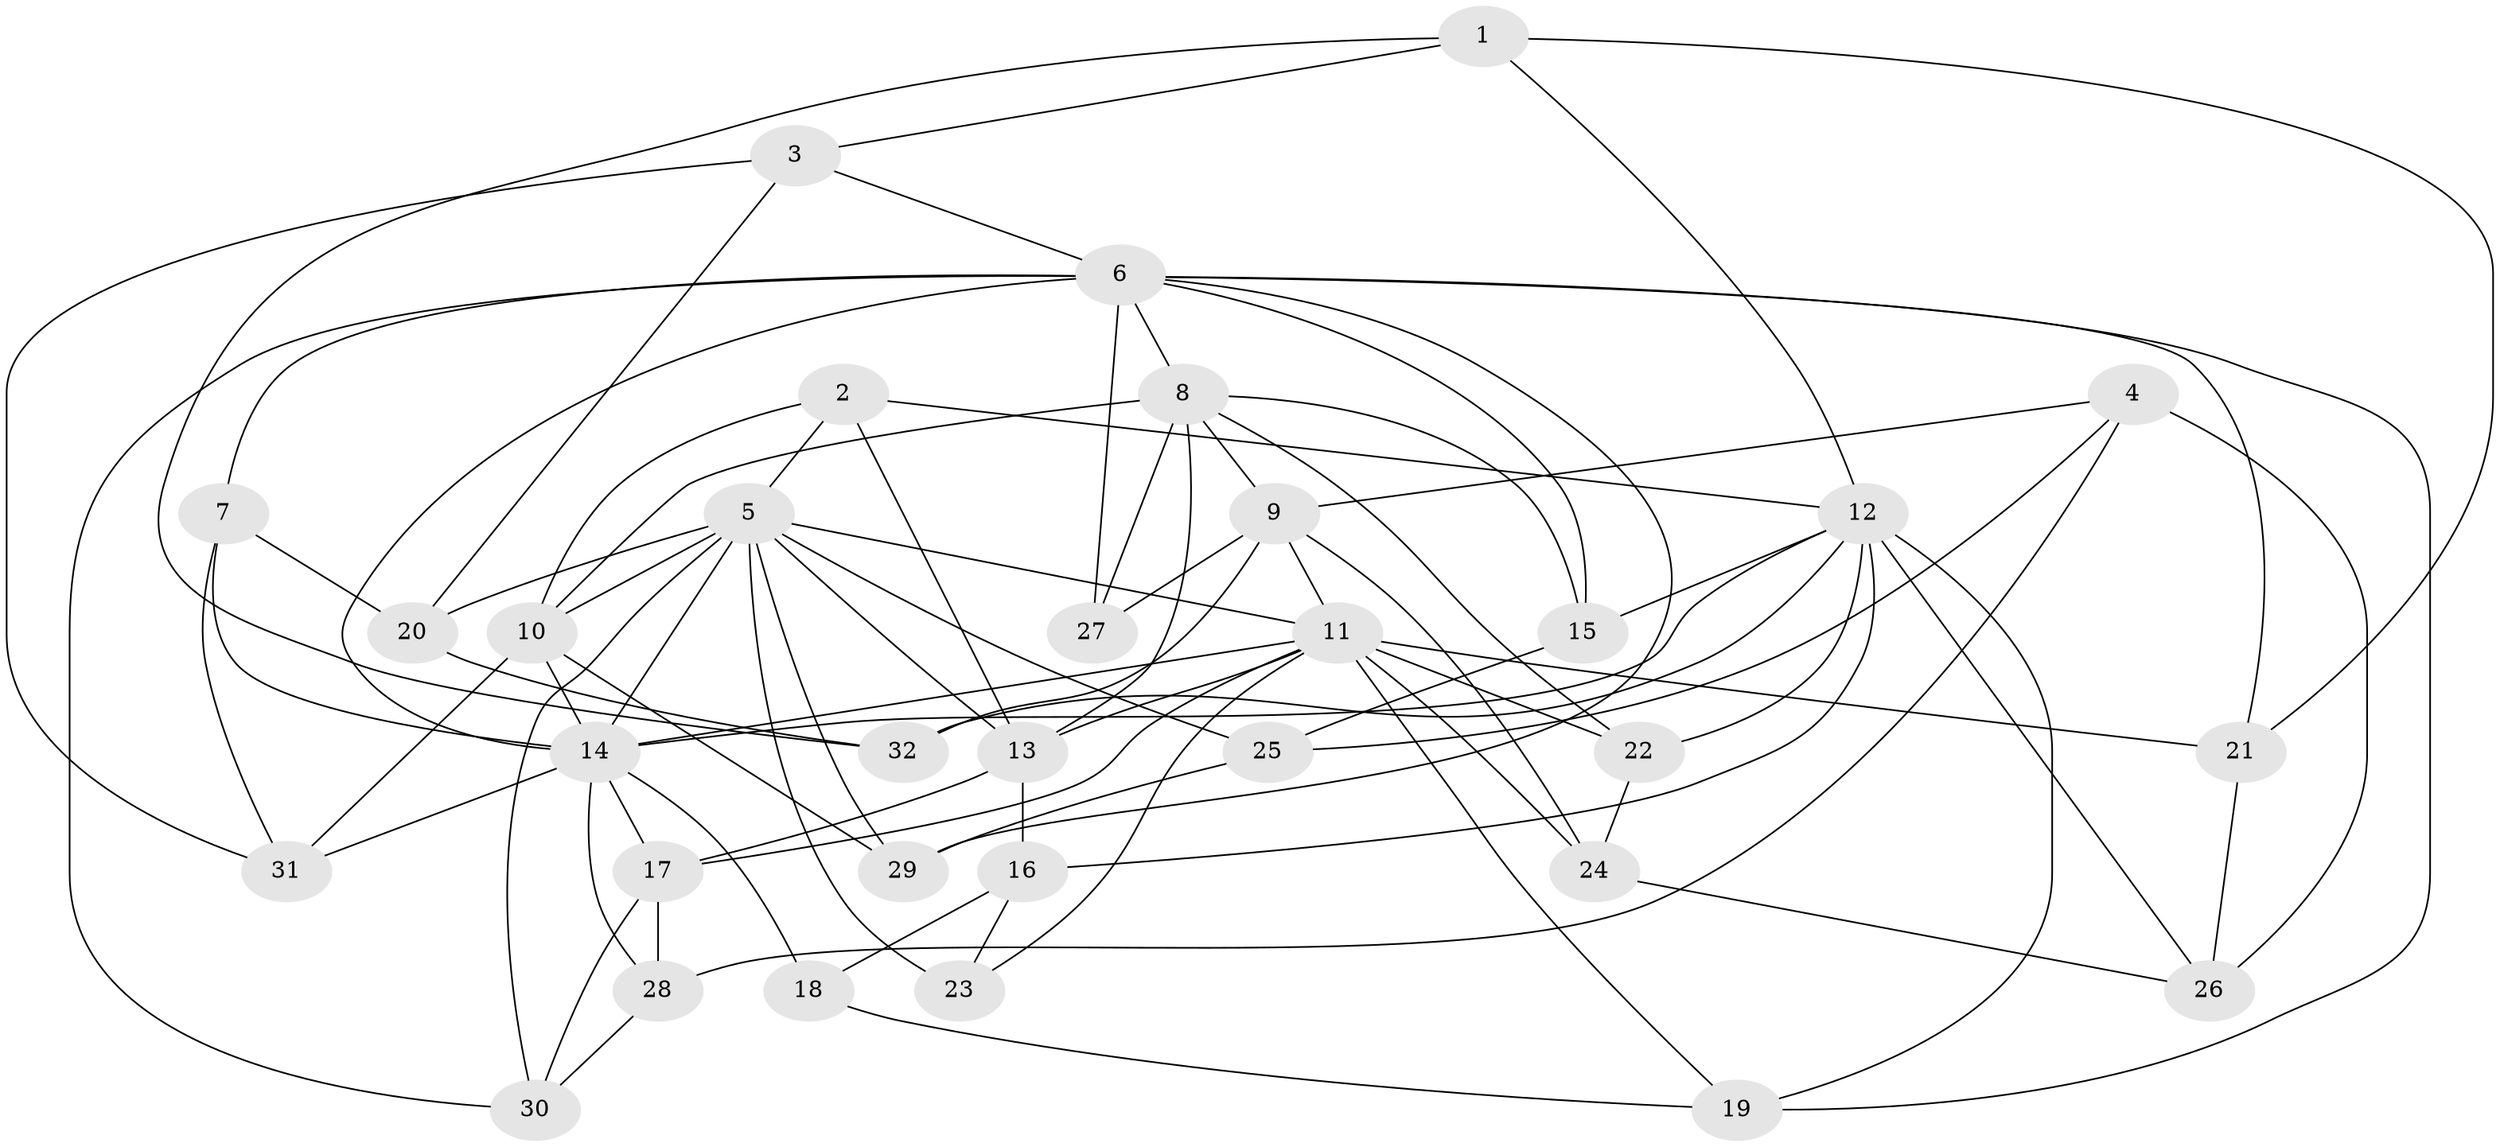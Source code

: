 // original degree distribution, {4: 1.0}
// Generated by graph-tools (version 1.1) at 2025/53/03/04/25 22:53:49]
// undirected, 32 vertices, 82 edges
graph export_dot {
  node [color=gray90,style=filled];
  1;
  2;
  3;
  4;
  5;
  6;
  7;
  8;
  9;
  10;
  11;
  12;
  13;
  14;
  15;
  16;
  17;
  18;
  19;
  20;
  21;
  22;
  23;
  24;
  25;
  26;
  27;
  28;
  29;
  30;
  31;
  32;
  1 -- 3 [weight=1.0];
  1 -- 12 [weight=1.0];
  1 -- 21 [weight=1.0];
  1 -- 32 [weight=1.0];
  2 -- 5 [weight=1.0];
  2 -- 10 [weight=1.0];
  2 -- 12 [weight=1.0];
  2 -- 13 [weight=1.0];
  3 -- 6 [weight=1.0];
  3 -- 20 [weight=1.0];
  3 -- 31 [weight=1.0];
  4 -- 9 [weight=1.0];
  4 -- 25 [weight=1.0];
  4 -- 26 [weight=1.0];
  4 -- 28 [weight=1.0];
  5 -- 10 [weight=2.0];
  5 -- 11 [weight=1.0];
  5 -- 13 [weight=1.0];
  5 -- 14 [weight=1.0];
  5 -- 20 [weight=1.0];
  5 -- 23 [weight=2.0];
  5 -- 25 [weight=1.0];
  5 -- 29 [weight=1.0];
  5 -- 30 [weight=1.0];
  6 -- 7 [weight=1.0];
  6 -- 8 [weight=1.0];
  6 -- 14 [weight=1.0];
  6 -- 15 [weight=1.0];
  6 -- 19 [weight=1.0];
  6 -- 21 [weight=1.0];
  6 -- 27 [weight=1.0];
  6 -- 29 [weight=1.0];
  6 -- 30 [weight=1.0];
  7 -- 14 [weight=1.0];
  7 -- 20 [weight=1.0];
  7 -- 31 [weight=1.0];
  8 -- 9 [weight=2.0];
  8 -- 10 [weight=2.0];
  8 -- 13 [weight=2.0];
  8 -- 15 [weight=1.0];
  8 -- 22 [weight=1.0];
  8 -- 27 [weight=1.0];
  9 -- 11 [weight=1.0];
  9 -- 24 [weight=1.0];
  9 -- 27 [weight=2.0];
  9 -- 32 [weight=1.0];
  10 -- 14 [weight=1.0];
  10 -- 29 [weight=1.0];
  10 -- 31 [weight=1.0];
  11 -- 13 [weight=2.0];
  11 -- 14 [weight=1.0];
  11 -- 17 [weight=2.0];
  11 -- 19 [weight=1.0];
  11 -- 21 [weight=1.0];
  11 -- 22 [weight=1.0];
  11 -- 23 [weight=1.0];
  11 -- 24 [weight=1.0];
  12 -- 14 [weight=2.0];
  12 -- 15 [weight=1.0];
  12 -- 16 [weight=1.0];
  12 -- 19 [weight=1.0];
  12 -- 22 [weight=1.0];
  12 -- 26 [weight=1.0];
  12 -- 32 [weight=1.0];
  13 -- 16 [weight=1.0];
  13 -- 17 [weight=3.0];
  14 -- 17 [weight=1.0];
  14 -- 18 [weight=2.0];
  14 -- 28 [weight=1.0];
  14 -- 31 [weight=1.0];
  15 -- 25 [weight=1.0];
  16 -- 18 [weight=1.0];
  16 -- 23 [weight=1.0];
  17 -- 28 [weight=1.0];
  17 -- 30 [weight=1.0];
  18 -- 19 [weight=1.0];
  20 -- 32 [weight=1.0];
  21 -- 26 [weight=1.0];
  22 -- 24 [weight=1.0];
  24 -- 26 [weight=1.0];
  25 -- 29 [weight=1.0];
  28 -- 30 [weight=1.0];
}
